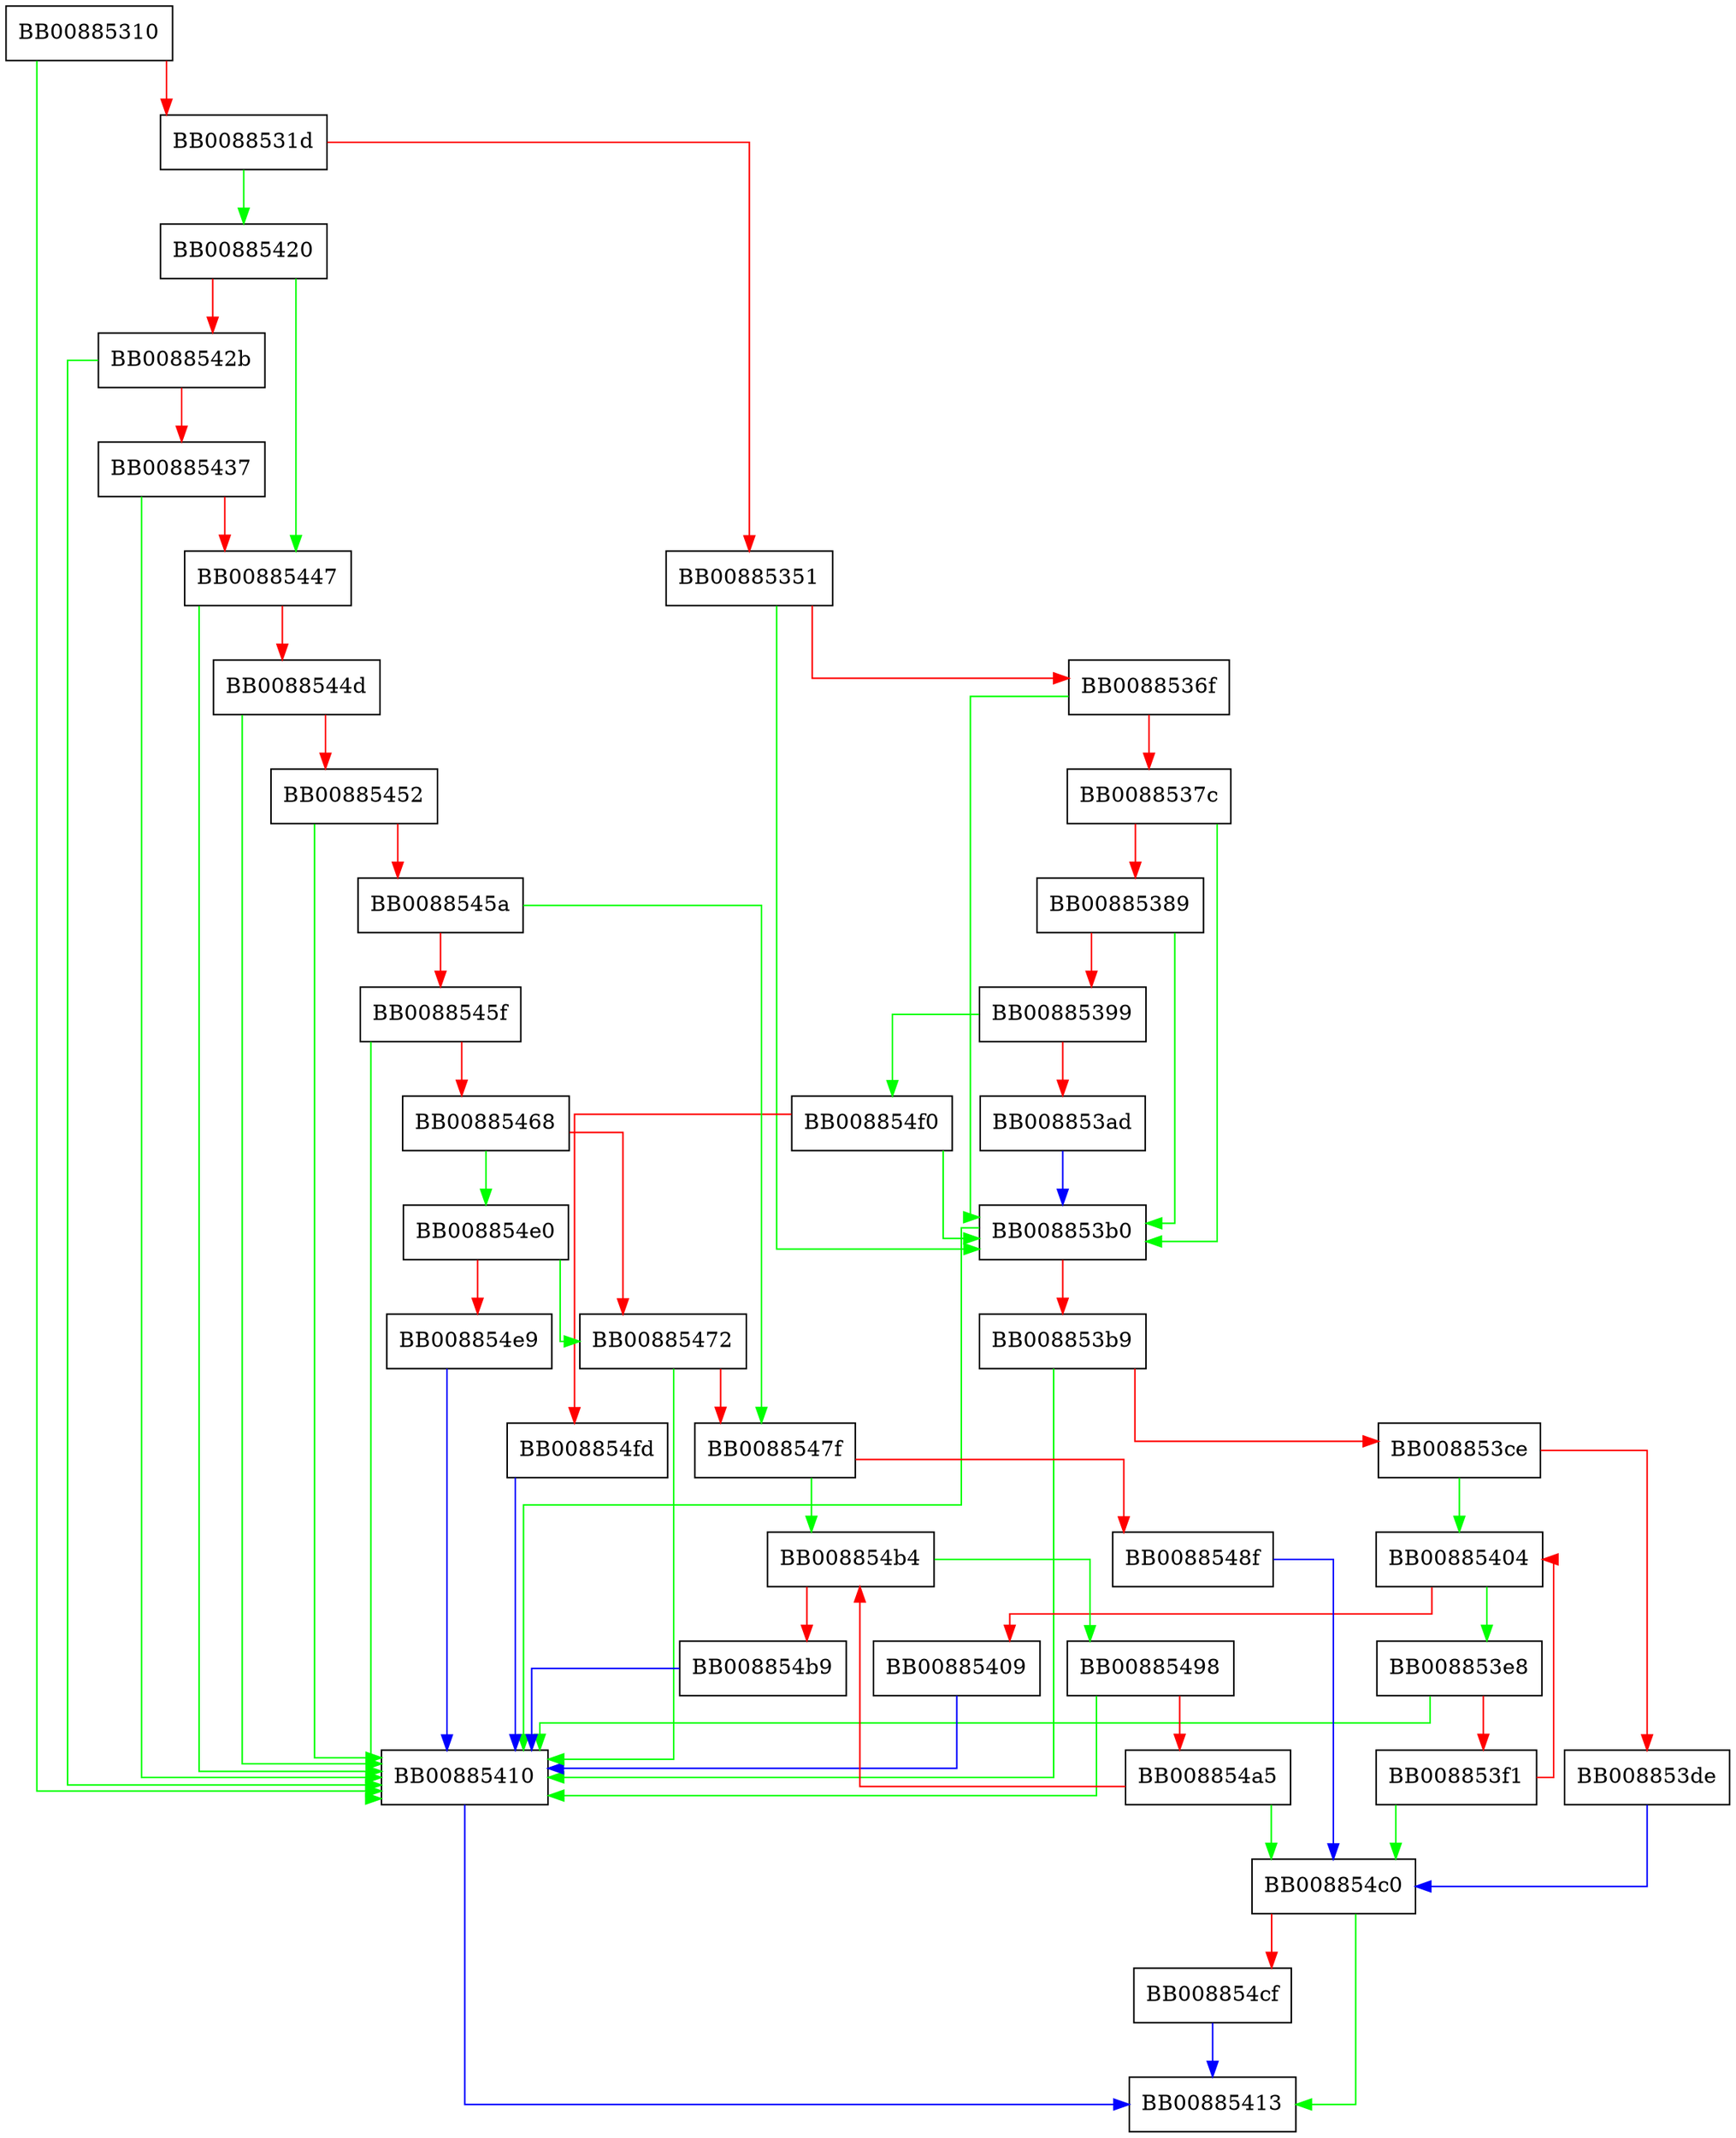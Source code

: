 digraph mem2chunk_check {
  node [shape="box"];
  graph [splines=ortho];
  BB00885310 -> BB00885410 [color="green"];
  BB00885310 -> BB0088531d [color="red"];
  BB0088531d -> BB00885420 [color="green"];
  BB0088531d -> BB00885351 [color="red"];
  BB00885351 -> BB008853b0 [color="green"];
  BB00885351 -> BB0088536f [color="red"];
  BB0088536f -> BB008853b0 [color="green"];
  BB0088536f -> BB0088537c [color="red"];
  BB0088537c -> BB008853b0 [color="green"];
  BB0088537c -> BB00885389 [color="red"];
  BB00885389 -> BB008853b0 [color="green"];
  BB00885389 -> BB00885399 [color="red"];
  BB00885399 -> BB008854f0 [color="green"];
  BB00885399 -> BB008853ad [color="red"];
  BB008853ad -> BB008853b0 [color="blue"];
  BB008853b0 -> BB00885410 [color="green"];
  BB008853b0 -> BB008853b9 [color="red"];
  BB008853b9 -> BB00885410 [color="green"];
  BB008853b9 -> BB008853ce [color="red"];
  BB008853ce -> BB00885404 [color="green"];
  BB008853ce -> BB008853de [color="red"];
  BB008853de -> BB008854c0 [color="blue"];
  BB008853e8 -> BB00885410 [color="green"];
  BB008853e8 -> BB008853f1 [color="red"];
  BB008853f1 -> BB008854c0 [color="green"];
  BB008853f1 -> BB00885404 [color="red"];
  BB00885404 -> BB008853e8 [color="green"];
  BB00885404 -> BB00885409 [color="red"];
  BB00885409 -> BB00885410 [color="blue"];
  BB00885410 -> BB00885413 [color="blue"];
  BB00885420 -> BB00885447 [color="green"];
  BB00885420 -> BB0088542b [color="red"];
  BB0088542b -> BB00885410 [color="green"];
  BB0088542b -> BB00885437 [color="red"];
  BB00885437 -> BB00885410 [color="green"];
  BB00885437 -> BB00885447 [color="red"];
  BB00885447 -> BB00885410 [color="green"];
  BB00885447 -> BB0088544d [color="red"];
  BB0088544d -> BB00885410 [color="green"];
  BB0088544d -> BB00885452 [color="red"];
  BB00885452 -> BB00885410 [color="green"];
  BB00885452 -> BB0088545a [color="red"];
  BB0088545a -> BB0088547f [color="green"];
  BB0088545a -> BB0088545f [color="red"];
  BB0088545f -> BB00885410 [color="green"];
  BB0088545f -> BB00885468 [color="red"];
  BB00885468 -> BB008854e0 [color="green"];
  BB00885468 -> BB00885472 [color="red"];
  BB00885472 -> BB00885410 [color="green"];
  BB00885472 -> BB0088547f [color="red"];
  BB0088547f -> BB008854b4 [color="green"];
  BB0088547f -> BB0088548f [color="red"];
  BB0088548f -> BB008854c0 [color="blue"];
  BB00885498 -> BB00885410 [color="green"];
  BB00885498 -> BB008854a5 [color="red"];
  BB008854a5 -> BB008854c0 [color="green"];
  BB008854a5 -> BB008854b4 [color="red"];
  BB008854b4 -> BB00885498 [color="green"];
  BB008854b4 -> BB008854b9 [color="red"];
  BB008854b9 -> BB00885410 [color="blue"];
  BB008854c0 -> BB00885413 [color="green"];
  BB008854c0 -> BB008854cf [color="red"];
  BB008854cf -> BB00885413 [color="blue"];
  BB008854e0 -> BB00885472 [color="green"];
  BB008854e0 -> BB008854e9 [color="red"];
  BB008854e9 -> BB00885410 [color="blue"];
  BB008854f0 -> BB008853b0 [color="green"];
  BB008854f0 -> BB008854fd [color="red"];
  BB008854fd -> BB00885410 [color="blue"];
}